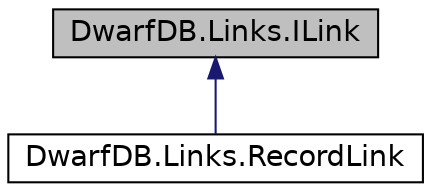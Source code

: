 digraph "DwarfDB.Links.ILink"
{
  edge [fontname="Helvetica",fontsize="14",labelfontname="Helvetica",labelfontsize="14"];
  node [fontname="Helvetica",fontsize="14",shape=record];
  Node1 [label="DwarfDB.Links.ILink",height=0.2,width=0.4,color="black", fillcolor="grey75", style="filled", fontcolor="black"];
  Node1 -> Node2 [dir="back",color="midnightblue",fontsize="14",style="solid",fontname="Helvetica"];
  Node2 [label="DwarfDB.Links.RecordLink",height=0.2,width=0.4,color="black", fillcolor="white", style="filled",URL="$da/d11/class_dwarf_d_b_1_1_links_1_1_record_link.html",tooltip="A class for links to records "];
}
